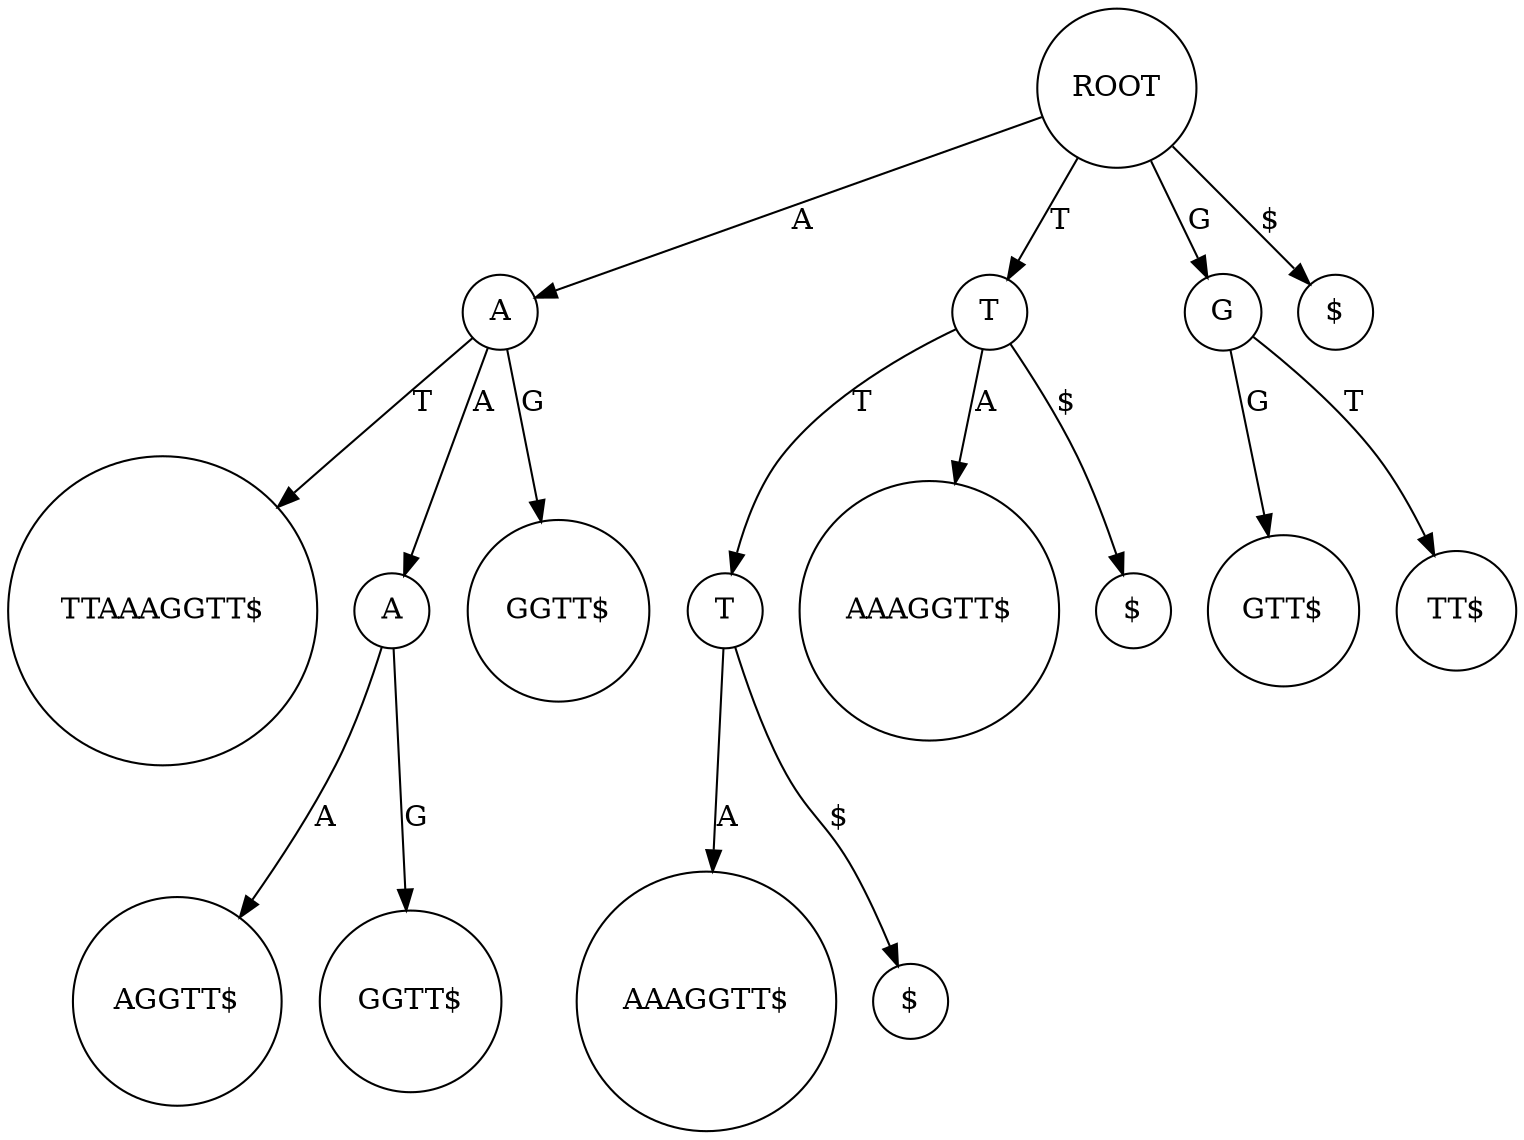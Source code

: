 digraph "Suffix tree" {
  node [shape=circle];
  0 [label="ROOT"];
  0 -> 5 [ label="A" ];
  0 -> 3 [ label="T" ];
  0 -> 11 [ label="G" ];
  0 -> 16 [ label="$" ];
  1 [label="TTAAAGGTT$"];
  2 [label="AAAGGTT$"];
  3 [label="T"];
  3 -> 13 [ label="T" ];
  3 -> 4 [ label="A" ];
  3 -> 15 [ label="$" ];
  4 [label="AAAGGTT$"];
  5 [label="A"];
  5 -> 1 [ label="T" ];
  5 -> 7 [ label="A" ];
  5 -> 9 [ label="G" ];
  6 [label="AGGTT$"];
  7 [label="A"];
  7 -> 6 [ label="A" ];
  7 -> 8 [ label="G" ];
  8 [label="GGTT$"];
  9 [label="GGTT$"];
  10 [label="GTT$"];
  11 [label="G"];
  11 -> 10 [ label="G" ];
  11 -> 12 [ label="T" ];
  12 [label="TT$"];
  13 [label="T"];
  13 -> 2 [ label="A" ];
  13 -> 14 [ label="$" ];
  14 [label="$"];
  15 [label="$"];
  16 [label="$"];
}
